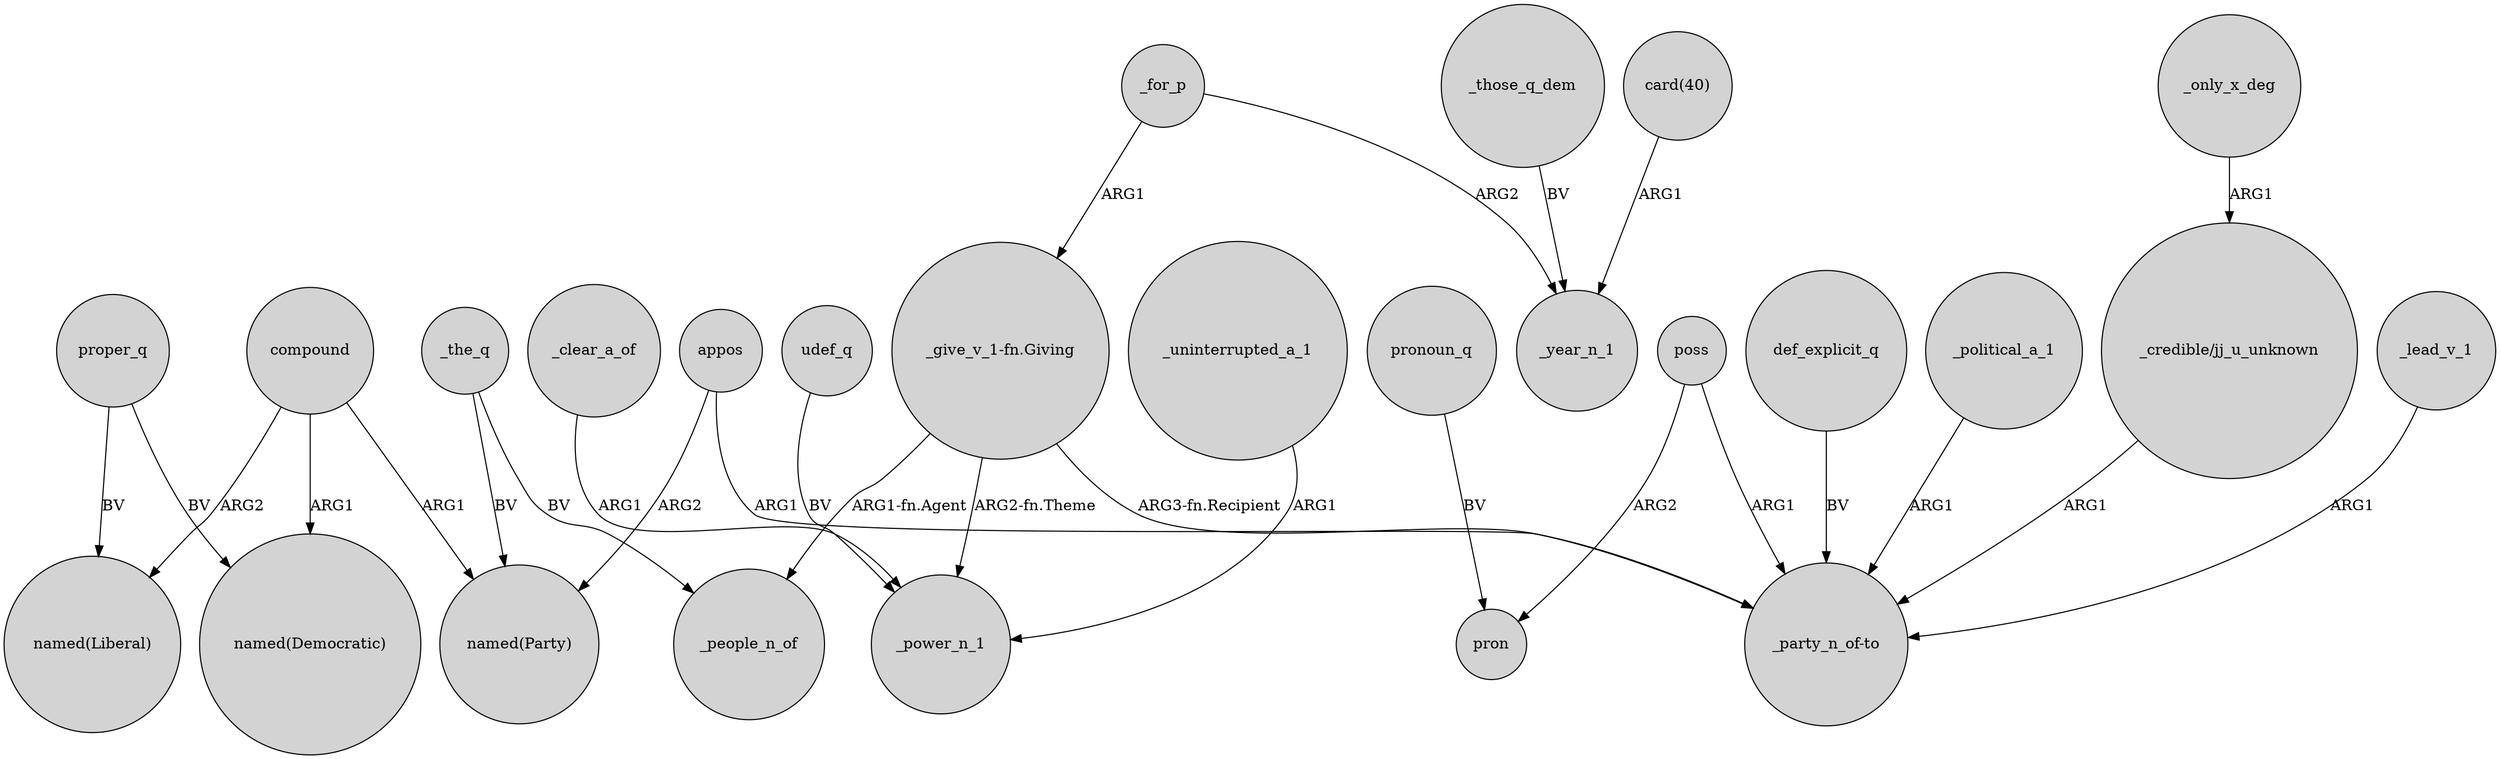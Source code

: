 digraph {
	node [shape=circle style=filled]
	poss -> "_party_n_of-to" [label=ARG1]
	_uninterrupted_a_1 -> _power_n_1 [label=ARG1]
	poss -> pron [label=ARG2]
	_for_p -> _year_n_1 [label=ARG2]
	appos -> "named(Party)" [label=ARG2]
	def_explicit_q -> "_party_n_of-to" [label=BV]
	_those_q_dem -> _year_n_1 [label=BV]
	compound -> "named(Liberal)" [label=ARG2]
	"card(40)" -> _year_n_1 [label=ARG1]
	_political_a_1 -> "_party_n_of-to" [label=ARG1]
	_clear_a_of -> _power_n_1 [label=ARG1]
	proper_q -> "named(Democratic)" [label=BV]
	appos -> "_party_n_of-to" [label=ARG1]
	_for_p -> "_give_v_1-fn.Giving" [label=ARG1]
	pronoun_q -> pron [label=BV]
	_the_q -> "named(Party)" [label=BV]
	compound -> "named(Party)" [label=ARG1]
	"_credible/jj_u_unknown" -> "_party_n_of-to" [label=ARG1]
	"_give_v_1-fn.Giving" -> _power_n_1 [label="ARG2-fn.Theme"]
	"_give_v_1-fn.Giving" -> "_party_n_of-to" [label="ARG3-fn.Recipient"]
	_only_x_deg -> "_credible/jj_u_unknown" [label=ARG1]
	compound -> "named(Democratic)" [label=ARG1]
	_lead_v_1 -> "_party_n_of-to" [label=ARG1]
	proper_q -> "named(Liberal)" [label=BV]
	udef_q -> _power_n_1 [label=BV]
	_the_q -> _people_n_of [label=BV]
	"_give_v_1-fn.Giving" -> _people_n_of [label="ARG1-fn.Agent"]
}
